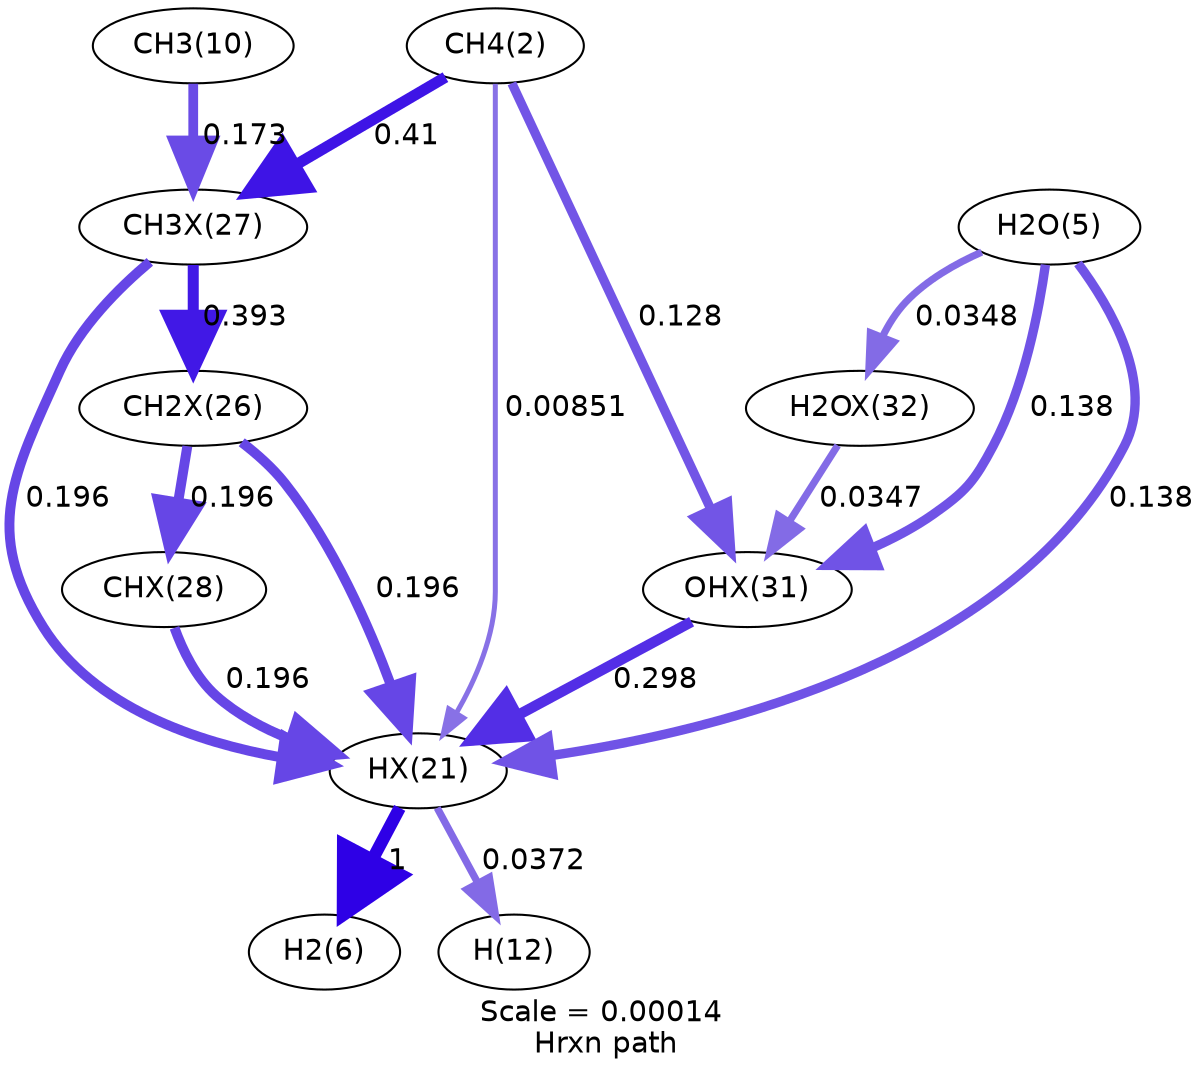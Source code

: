 digraph reaction_paths {
center=1;
s23 -> s7[fontname="Helvetica", penwidth=6, arrowsize=3, color="0.7, 1.5, 0.9"
, label=" 1"];
s3 -> s23[fontname="Helvetica", penwidth=2.4, arrowsize=1.2, color="0.7, 0.509, 0.9"
, label=" 0.00851"];
s29 -> s23[fontname="Helvetica", penwidth=4.77, arrowsize=2.39, color="0.7, 0.696, 0.9"
, label=" 0.196"];
s28 -> s23[fontname="Helvetica", penwidth=4.77, arrowsize=2.39, color="0.7, 0.696, 0.9"
, label=" 0.196"];
s30 -> s23[fontname="Helvetica", penwidth=4.77, arrowsize=2.39, color="0.7, 0.696, 0.9"
, label=" 0.196"];
s33 -> s23[fontname="Helvetica", penwidth=5.09, arrowsize=2.54, color="0.7, 0.798, 0.9"
, label=" 0.298"];
s6 -> s23[fontname="Helvetica", penwidth=4.5, arrowsize=2.25, color="0.7, 0.638, 0.9"
, label=" 0.138"];
s23 -> s13[fontname="Helvetica", penwidth=3.52, arrowsize=1.76, color="0.7, 0.537, 0.9"
, label=" 0.0372"];
s3 -> s29[fontname="Helvetica", penwidth=5.33, arrowsize=2.66, color="0.7, 0.91, 0.9"
, label=" 0.41"];
s3 -> s33[fontname="Helvetica", penwidth=4.45, arrowsize=2.22, color="0.7, 0.628, 0.9"
, label=" 0.128"];
s29 -> s28[fontname="Helvetica", penwidth=5.29, arrowsize=2.65, color="0.7, 0.893, 0.9"
, label=" 0.393"];
s11 -> s29[fontname="Helvetica", penwidth=4.68, arrowsize=2.34, color="0.7, 0.673, 0.9"
, label=" 0.173"];
s28 -> s30[fontname="Helvetica", penwidth=4.77, arrowsize=2.39, color="0.7, 0.696, 0.9"
, label=" 0.196"];
s6 -> s33[fontname="Helvetica", penwidth=4.5, arrowsize=2.25, color="0.7, 0.638, 0.9"
, label=" 0.138"];
s34 -> s33[fontname="Helvetica", penwidth=3.46, arrowsize=1.73, color="0.7, 0.535, 0.9"
, label=" 0.0347"];
s6 -> s34[fontname="Helvetica", penwidth=3.46, arrowsize=1.73, color="0.7, 0.535, 0.9"
, label=" 0.0348"];
s3 [ fontname="Helvetica", label="CH4(2)"];
s6 [ fontname="Helvetica", label="H2O(5)"];
s7 [ fontname="Helvetica", label="H2(6)"];
s11 [ fontname="Helvetica", label="CH3(10)"];
s13 [ fontname="Helvetica", label="H(12)"];
s23 [ fontname="Helvetica", label="HX(21)"];
s28 [ fontname="Helvetica", label="CH2X(26)"];
s29 [ fontname="Helvetica", label="CH3X(27)"];
s30 [ fontname="Helvetica", label="CHX(28)"];
s33 [ fontname="Helvetica", label="OHX(31)"];
s34 [ fontname="Helvetica", label="H2OX(32)"];
 label = "Scale = 0.00014\l Hrxn path";
 fontname = "Helvetica";
}
